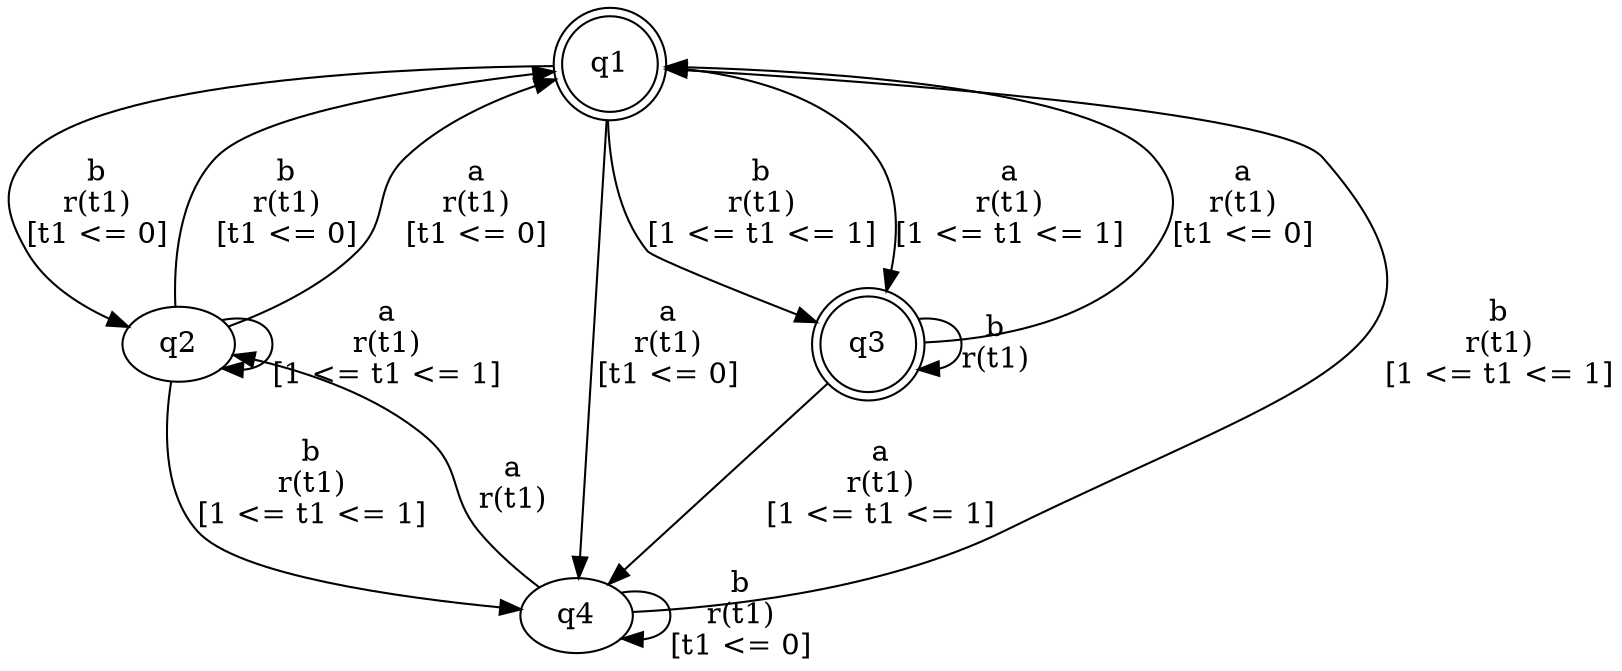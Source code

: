 digraph "tests_1/test2/solution301/solution" {
	q1[label=q1 shape=doublecircle]
	q2[label=q2]
	q4[label=q4]
	q3[label=q3 shape=doublecircle]
	q1 -> q2[label="b\nr(t1)\n[t1 <= 0]"]
	q2 -> q2[label="a\nr(t1)\n[1 <= t1 <= 1]"]
	q2 -> q1[label="b\nr(t1)\n[t1 <= 0]"]
	q2 -> q4[label="b\nr(t1)\n[1 <= t1 <= 1]"]
	q4 -> q1[label="b\nr(t1)\n[1 <= t1 <= 1]"]
	q4 -> q4[label="b\nr(t1)\n[t1 <= 0]"]
	q4 -> q2[label="a\nr(t1)\n"]
	q2 -> q1[label="a\nr(t1)\n[t1 <= 0]"]
	q1 -> q3[label="b\nr(t1)\n[1 <= t1 <= 1]"]
	q3 -> q1[label="a\nr(t1)\n[t1 <= 0]"]
	q3 -> q3[label="b\nr(t1)\n"]
	q3 -> q4[label="a\nr(t1)\n[1 <= t1 <= 1]"]
	q1 -> q4[label="a\nr(t1)\n[t1 <= 0]"]
	q1 -> q3[label="a\nr(t1)\n[1 <= t1 <= 1]"]
}
